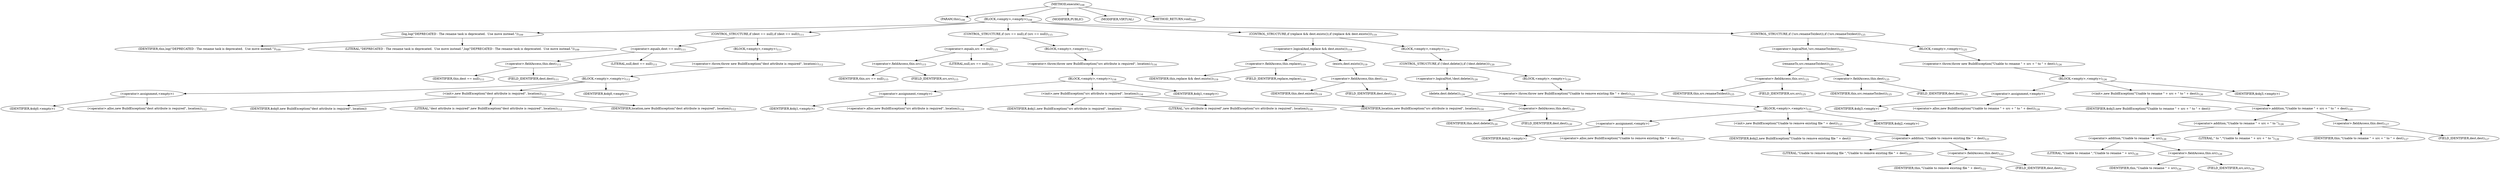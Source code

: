 digraph "execute" {  
"56" [label = <(METHOD,execute)<SUB>108</SUB>> ]
"10" [label = <(PARAM,this)<SUB>108</SUB>> ]
"57" [label = <(BLOCK,&lt;empty&gt;,&lt;empty&gt;)<SUB>108</SUB>> ]
"58" [label = <(log,log(&quot;DEPRECATED - The rename task is deprecated.  Use move instead.&quot;))<SUB>109</SUB>> ]
"9" [label = <(IDENTIFIER,this,log(&quot;DEPRECATED - The rename task is deprecated.  Use move instead.&quot;))<SUB>109</SUB>> ]
"59" [label = <(LITERAL,&quot;DEPRECATED - The rename task is deprecated.  Use move instead.&quot;,log(&quot;DEPRECATED - The rename task is deprecated.  Use move instead.&quot;))<SUB>109</SUB>> ]
"60" [label = <(CONTROL_STRUCTURE,if (dest == null),if (dest == null))<SUB>111</SUB>> ]
"61" [label = <(&lt;operator&gt;.equals,dest == null)<SUB>111</SUB>> ]
"62" [label = <(&lt;operator&gt;.fieldAccess,this.dest)<SUB>111</SUB>> ]
"63" [label = <(IDENTIFIER,this,dest == null)<SUB>111</SUB>> ]
"64" [label = <(FIELD_IDENTIFIER,dest,dest)<SUB>111</SUB>> ]
"65" [label = <(LITERAL,null,dest == null)<SUB>111</SUB>> ]
"66" [label = <(BLOCK,&lt;empty&gt;,&lt;empty&gt;)<SUB>111</SUB>> ]
"67" [label = <(&lt;operator&gt;.throw,throw new BuildException(&quot;dest attribute is required&quot;, location);)<SUB>112</SUB>> ]
"68" [label = <(BLOCK,&lt;empty&gt;,&lt;empty&gt;)<SUB>112</SUB>> ]
"69" [label = <(&lt;operator&gt;.assignment,&lt;empty&gt;)> ]
"70" [label = <(IDENTIFIER,$obj0,&lt;empty&gt;)> ]
"71" [label = <(&lt;operator&gt;.alloc,new BuildException(&quot;dest attribute is required&quot;, location))<SUB>112</SUB>> ]
"72" [label = <(&lt;init&gt;,new BuildException(&quot;dest attribute is required&quot;, location))<SUB>112</SUB>> ]
"73" [label = <(IDENTIFIER,$obj0,new BuildException(&quot;dest attribute is required&quot;, location))> ]
"74" [label = <(LITERAL,&quot;dest attribute is required&quot;,new BuildException(&quot;dest attribute is required&quot;, location))<SUB>112</SUB>> ]
"75" [label = <(IDENTIFIER,location,new BuildException(&quot;dest attribute is required&quot;, location))<SUB>112</SUB>> ]
"76" [label = <(IDENTIFIER,$obj0,&lt;empty&gt;)> ]
"77" [label = <(CONTROL_STRUCTURE,if (src == null),if (src == null))<SUB>115</SUB>> ]
"78" [label = <(&lt;operator&gt;.equals,src == null)<SUB>115</SUB>> ]
"79" [label = <(&lt;operator&gt;.fieldAccess,this.src)<SUB>115</SUB>> ]
"80" [label = <(IDENTIFIER,this,src == null)<SUB>115</SUB>> ]
"81" [label = <(FIELD_IDENTIFIER,src,src)<SUB>115</SUB>> ]
"82" [label = <(LITERAL,null,src == null)<SUB>115</SUB>> ]
"83" [label = <(BLOCK,&lt;empty&gt;,&lt;empty&gt;)<SUB>115</SUB>> ]
"84" [label = <(&lt;operator&gt;.throw,throw new BuildException(&quot;src attribute is required&quot;, location);)<SUB>116</SUB>> ]
"85" [label = <(BLOCK,&lt;empty&gt;,&lt;empty&gt;)<SUB>116</SUB>> ]
"86" [label = <(&lt;operator&gt;.assignment,&lt;empty&gt;)> ]
"87" [label = <(IDENTIFIER,$obj1,&lt;empty&gt;)> ]
"88" [label = <(&lt;operator&gt;.alloc,new BuildException(&quot;src attribute is required&quot;, location))<SUB>116</SUB>> ]
"89" [label = <(&lt;init&gt;,new BuildException(&quot;src attribute is required&quot;, location))<SUB>116</SUB>> ]
"90" [label = <(IDENTIFIER,$obj1,new BuildException(&quot;src attribute is required&quot;, location))> ]
"91" [label = <(LITERAL,&quot;src attribute is required&quot;,new BuildException(&quot;src attribute is required&quot;, location))<SUB>116</SUB>> ]
"92" [label = <(IDENTIFIER,location,new BuildException(&quot;src attribute is required&quot;, location))<SUB>116</SUB>> ]
"93" [label = <(IDENTIFIER,$obj1,&lt;empty&gt;)> ]
"94" [label = <(CONTROL_STRUCTURE,if (replace &amp;&amp; dest.exists()),if (replace &amp;&amp; dest.exists()))<SUB>119</SUB>> ]
"95" [label = <(&lt;operator&gt;.logicalAnd,replace &amp;&amp; dest.exists())<SUB>119</SUB>> ]
"96" [label = <(&lt;operator&gt;.fieldAccess,this.replace)<SUB>119</SUB>> ]
"97" [label = <(IDENTIFIER,this,replace &amp;&amp; dest.exists())<SUB>119</SUB>> ]
"98" [label = <(FIELD_IDENTIFIER,replace,replace)<SUB>119</SUB>> ]
"99" [label = <(exists,dest.exists())<SUB>119</SUB>> ]
"100" [label = <(&lt;operator&gt;.fieldAccess,this.dest)<SUB>119</SUB>> ]
"101" [label = <(IDENTIFIER,this,dest.exists())<SUB>119</SUB>> ]
"102" [label = <(FIELD_IDENTIFIER,dest,dest)<SUB>119</SUB>> ]
"103" [label = <(BLOCK,&lt;empty&gt;,&lt;empty&gt;)<SUB>119</SUB>> ]
"104" [label = <(CONTROL_STRUCTURE,if (!dest.delete()),if (!dest.delete()))<SUB>120</SUB>> ]
"105" [label = <(&lt;operator&gt;.logicalNot,!dest.delete())<SUB>120</SUB>> ]
"106" [label = <(delete,dest.delete())<SUB>120</SUB>> ]
"107" [label = <(&lt;operator&gt;.fieldAccess,this.dest)<SUB>120</SUB>> ]
"108" [label = <(IDENTIFIER,this,dest.delete())<SUB>120</SUB>> ]
"109" [label = <(FIELD_IDENTIFIER,dest,dest)<SUB>120</SUB>> ]
"110" [label = <(BLOCK,&lt;empty&gt;,&lt;empty&gt;)<SUB>120</SUB>> ]
"111" [label = <(&lt;operator&gt;.throw,throw new BuildException(&quot;Unable to remove existing file &quot; + dest);)<SUB>121</SUB>> ]
"112" [label = <(BLOCK,&lt;empty&gt;,&lt;empty&gt;)<SUB>121</SUB>> ]
"113" [label = <(&lt;operator&gt;.assignment,&lt;empty&gt;)> ]
"114" [label = <(IDENTIFIER,$obj2,&lt;empty&gt;)> ]
"115" [label = <(&lt;operator&gt;.alloc,new BuildException(&quot;Unable to remove existing file &quot; + dest))<SUB>121</SUB>> ]
"116" [label = <(&lt;init&gt;,new BuildException(&quot;Unable to remove existing file &quot; + dest))<SUB>121</SUB>> ]
"117" [label = <(IDENTIFIER,$obj2,new BuildException(&quot;Unable to remove existing file &quot; + dest))> ]
"118" [label = <(&lt;operator&gt;.addition,&quot;Unable to remove existing file &quot; + dest)<SUB>121</SUB>> ]
"119" [label = <(LITERAL,&quot;Unable to remove existing file &quot;,&quot;Unable to remove existing file &quot; + dest)<SUB>121</SUB>> ]
"120" [label = <(&lt;operator&gt;.fieldAccess,this.dest)<SUB>122</SUB>> ]
"121" [label = <(IDENTIFIER,this,&quot;Unable to remove existing file &quot; + dest)<SUB>122</SUB>> ]
"122" [label = <(FIELD_IDENTIFIER,dest,dest)<SUB>122</SUB>> ]
"123" [label = <(IDENTIFIER,$obj2,&lt;empty&gt;)> ]
"124" [label = <(CONTROL_STRUCTURE,if (!src.renameTo(dest)),if (!src.renameTo(dest)))<SUB>125</SUB>> ]
"125" [label = <(&lt;operator&gt;.logicalNot,!src.renameTo(dest))<SUB>125</SUB>> ]
"126" [label = <(renameTo,src.renameTo(dest))<SUB>125</SUB>> ]
"127" [label = <(&lt;operator&gt;.fieldAccess,this.src)<SUB>125</SUB>> ]
"128" [label = <(IDENTIFIER,this,src.renameTo(dest))<SUB>125</SUB>> ]
"129" [label = <(FIELD_IDENTIFIER,src,src)<SUB>125</SUB>> ]
"130" [label = <(&lt;operator&gt;.fieldAccess,this.dest)<SUB>125</SUB>> ]
"131" [label = <(IDENTIFIER,this,src.renameTo(dest))<SUB>125</SUB>> ]
"132" [label = <(FIELD_IDENTIFIER,dest,dest)<SUB>125</SUB>> ]
"133" [label = <(BLOCK,&lt;empty&gt;,&lt;empty&gt;)<SUB>125</SUB>> ]
"134" [label = <(&lt;operator&gt;.throw,throw new BuildException(&quot;Unable to rename &quot; + src + &quot; to &quot; + dest);)<SUB>126</SUB>> ]
"135" [label = <(BLOCK,&lt;empty&gt;,&lt;empty&gt;)<SUB>126</SUB>> ]
"136" [label = <(&lt;operator&gt;.assignment,&lt;empty&gt;)> ]
"137" [label = <(IDENTIFIER,$obj3,&lt;empty&gt;)> ]
"138" [label = <(&lt;operator&gt;.alloc,new BuildException(&quot;Unable to rename &quot; + src + &quot; to &quot; + dest))<SUB>126</SUB>> ]
"139" [label = <(&lt;init&gt;,new BuildException(&quot;Unable to rename &quot; + src + &quot; to &quot; + dest))<SUB>126</SUB>> ]
"140" [label = <(IDENTIFIER,$obj3,new BuildException(&quot;Unable to rename &quot; + src + &quot; to &quot; + dest))> ]
"141" [label = <(&lt;operator&gt;.addition,&quot;Unable to rename &quot; + src + &quot; to &quot; + dest)<SUB>126</SUB>> ]
"142" [label = <(&lt;operator&gt;.addition,&quot;Unable to rename &quot; + src + &quot; to &quot;)<SUB>126</SUB>> ]
"143" [label = <(&lt;operator&gt;.addition,&quot;Unable to rename &quot; + src)<SUB>126</SUB>> ]
"144" [label = <(LITERAL,&quot;Unable to rename &quot;,&quot;Unable to rename &quot; + src)<SUB>126</SUB>> ]
"145" [label = <(&lt;operator&gt;.fieldAccess,this.src)<SUB>126</SUB>> ]
"146" [label = <(IDENTIFIER,this,&quot;Unable to rename &quot; + src)<SUB>126</SUB>> ]
"147" [label = <(FIELD_IDENTIFIER,src,src)<SUB>126</SUB>> ]
"148" [label = <(LITERAL,&quot; to &quot;,&quot;Unable to rename &quot; + src + &quot; to &quot;)<SUB>126</SUB>> ]
"149" [label = <(&lt;operator&gt;.fieldAccess,this.dest)<SUB>127</SUB>> ]
"150" [label = <(IDENTIFIER,this,&quot;Unable to rename &quot; + src + &quot; to &quot; + dest)<SUB>127</SUB>> ]
"151" [label = <(FIELD_IDENTIFIER,dest,dest)<SUB>127</SUB>> ]
"152" [label = <(IDENTIFIER,$obj3,&lt;empty&gt;)> ]
"153" [label = <(MODIFIER,PUBLIC)> ]
"154" [label = <(MODIFIER,VIRTUAL)> ]
"155" [label = <(METHOD_RETURN,void)<SUB>108</SUB>> ]
  "56" -> "10" 
  "56" -> "57" 
  "56" -> "153" 
  "56" -> "154" 
  "56" -> "155" 
  "57" -> "58" 
  "57" -> "60" 
  "57" -> "77" 
  "57" -> "94" 
  "57" -> "124" 
  "58" -> "9" 
  "58" -> "59" 
  "60" -> "61" 
  "60" -> "66" 
  "61" -> "62" 
  "61" -> "65" 
  "62" -> "63" 
  "62" -> "64" 
  "66" -> "67" 
  "67" -> "68" 
  "68" -> "69" 
  "68" -> "72" 
  "68" -> "76" 
  "69" -> "70" 
  "69" -> "71" 
  "72" -> "73" 
  "72" -> "74" 
  "72" -> "75" 
  "77" -> "78" 
  "77" -> "83" 
  "78" -> "79" 
  "78" -> "82" 
  "79" -> "80" 
  "79" -> "81" 
  "83" -> "84" 
  "84" -> "85" 
  "85" -> "86" 
  "85" -> "89" 
  "85" -> "93" 
  "86" -> "87" 
  "86" -> "88" 
  "89" -> "90" 
  "89" -> "91" 
  "89" -> "92" 
  "94" -> "95" 
  "94" -> "103" 
  "95" -> "96" 
  "95" -> "99" 
  "96" -> "97" 
  "96" -> "98" 
  "99" -> "100" 
  "100" -> "101" 
  "100" -> "102" 
  "103" -> "104" 
  "104" -> "105" 
  "104" -> "110" 
  "105" -> "106" 
  "106" -> "107" 
  "107" -> "108" 
  "107" -> "109" 
  "110" -> "111" 
  "111" -> "112" 
  "112" -> "113" 
  "112" -> "116" 
  "112" -> "123" 
  "113" -> "114" 
  "113" -> "115" 
  "116" -> "117" 
  "116" -> "118" 
  "118" -> "119" 
  "118" -> "120" 
  "120" -> "121" 
  "120" -> "122" 
  "124" -> "125" 
  "124" -> "133" 
  "125" -> "126" 
  "126" -> "127" 
  "126" -> "130" 
  "127" -> "128" 
  "127" -> "129" 
  "130" -> "131" 
  "130" -> "132" 
  "133" -> "134" 
  "134" -> "135" 
  "135" -> "136" 
  "135" -> "139" 
  "135" -> "152" 
  "136" -> "137" 
  "136" -> "138" 
  "139" -> "140" 
  "139" -> "141" 
  "141" -> "142" 
  "141" -> "149" 
  "142" -> "143" 
  "142" -> "148" 
  "143" -> "144" 
  "143" -> "145" 
  "145" -> "146" 
  "145" -> "147" 
  "149" -> "150" 
  "149" -> "151" 
}
